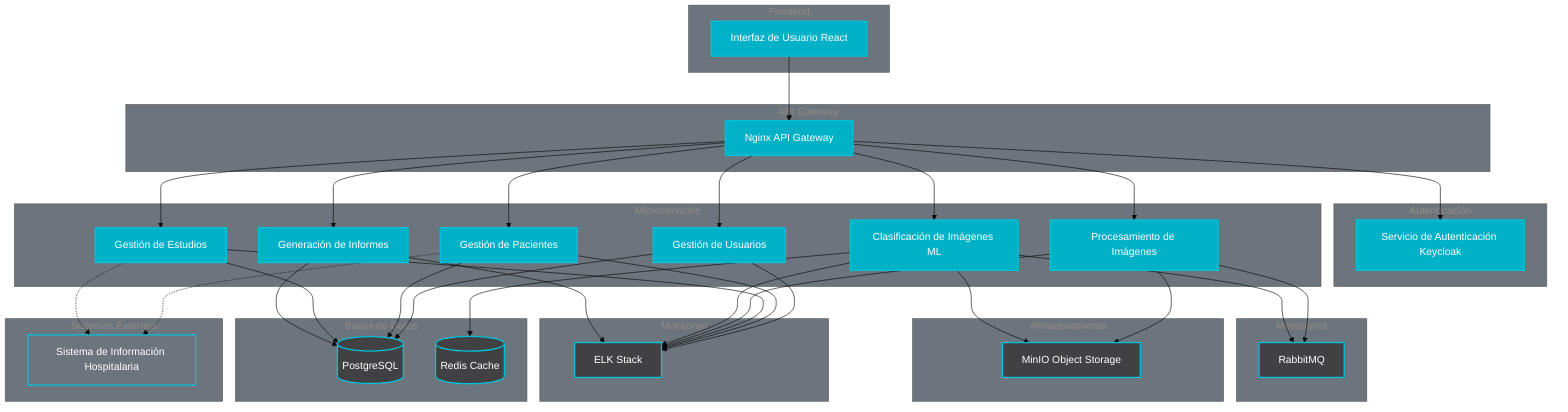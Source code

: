 %%{init: {'theme': 'base', 'themeVariables': { 'primaryColor': '#00b1c7', 'secondaryColor': '#414042', 'tertiaryColor': '#6c757d', 'primaryBorderColor': '#00c2db'}}}%%
graph TB
    subgraph "Frontend"
        UI[Interfaz de Usuario React]
    end

    subgraph "API Gateway"
        APIG[Nginx API Gateway]
    end

    subgraph "Autenticación"
        AUTH[Servicio de Autenticación Keycloak]
    end

    subgraph "Microservicios"
        MS_USER[Gestión de Usuarios]
        MS_PATIENT[Gestión de Pacientes]
        MS_STUDY[Gestión de Estudios]
        MS_IMAGE[Procesamiento de Imágenes]
        MS_CLASS[Clasificación de Imágenes ML]
        MS_REPORT[Generación de Informes]
    end

    subgraph "Bases de Datos"
        DB[(PostgreSQL)]
        CACHE[(Redis Cache)]
    end

    subgraph "Almacenamiento"
        MINIO[MinIO Object Storage]
    end

    subgraph "Mensajería"
        RMQ[RabbitMQ]
    end

    subgraph "Monitoreo"
        ELK[ELK Stack]
    end

    subgraph "Sistemas Externos"
        HIS[Sistema de Información Hospitalaria]
    end

    UI --> APIG
    APIG --> AUTH
    APIG --> MS_USER
    APIG --> MS_PATIENT
    APIG --> MS_STUDY
    APIG --> MS_IMAGE
    APIG --> MS_CLASS
    APIG --> MS_REPORT

    MS_USER --> DB
    MS_PATIENT --> DB
    MS_STUDY --> DB
    MS_IMAGE --> MINIO
    MS_CLASS --> MINIO
    MS_CLASS --> CACHE
    MS_REPORT --> DB

    MS_IMAGE --> RMQ
    MS_CLASS --> RMQ

    MS_USER --> ELK
    MS_PATIENT --> ELK
    MS_STUDY --> ELK
    MS_IMAGE --> ELK
    MS_CLASS --> ELK
    MS_REPORT --> ELK

    MS_PATIENT -.-> HIS
    MS_STUDY -.-> HIS

    classDef primary fill:#00b1c7,stroke:#00c2db,stroke-width:2px,color:#fff;
    classDef secondary fill:#414042,stroke:#00c2db,stroke-width:2px,color:#fff;
    classDef tertiary fill:#6c757d,stroke:#00c2db,stroke-width:2px,color:#fff;
    
    class UI,APIG,AUTH,MS_USER,MS_PATIENT,MS_STUDY,MS_IMAGE,MS_CLASS,MS_REPORT primary;
    class DB,CACHE,MINIO,RMQ,ELK secondary;
    class HIS tertiary;